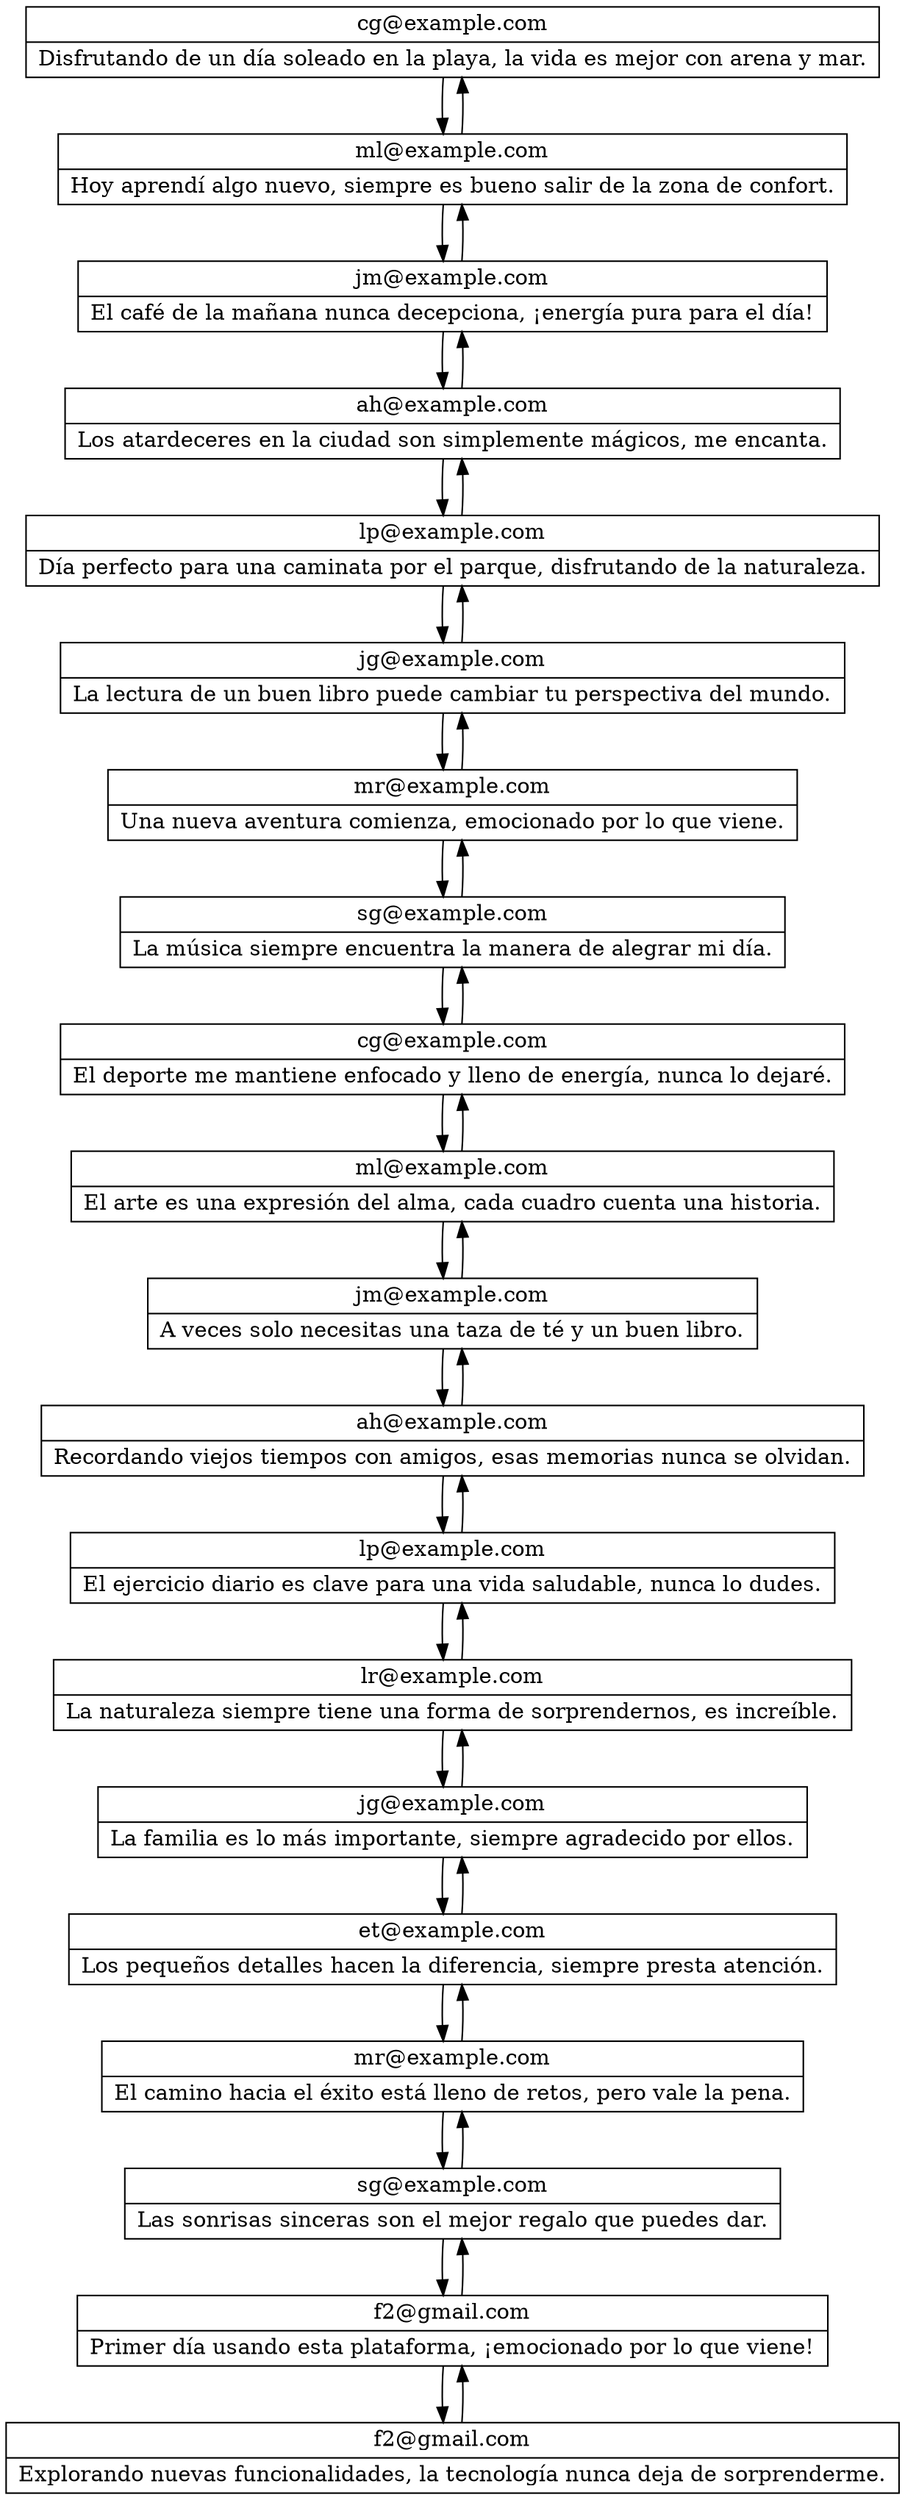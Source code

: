 digraph G {
  node [shape=record];
  nodo0 [label="{cg@example.com | Disfrutando de un día soleado en la playa, la vida es mejor con arena y mar.}"];
  nodo0 -> nodo1;
  nodo1 -> nodo0;
  nodo1 [label="{ml@example.com | Hoy aprendí algo nuevo, siempre es bueno salir de la zona de confort.}"];
  nodo1 -> nodo2;
  nodo2 -> nodo1;
  nodo2 [label="{jm@example.com | El café de la mañana nunca decepciona, ¡energía pura para el día!}"];
  nodo2 -> nodo3;
  nodo3 -> nodo2;
  nodo3 [label="{ah@example.com | Los atardeceres en la ciudad son simplemente mágicos, me encanta.}"];
  nodo3 -> nodo4;
  nodo4 -> nodo3;
  nodo4 [label="{lp@example.com | Día perfecto para una caminata por el parque, disfrutando de la naturaleza.}"];
  nodo4 -> nodo5;
  nodo5 -> nodo4;
  nodo5 [label="{jg@example.com | La lectura de un buen libro puede cambiar tu perspectiva del mundo.}"];
  nodo5 -> nodo6;
  nodo6 -> nodo5;
  nodo6 [label="{mr@example.com | Una nueva aventura comienza, emocionado por lo que viene.}"];
  nodo6 -> nodo7;
  nodo7 -> nodo6;
  nodo7 [label="{sg@example.com | La música siempre encuentra la manera de alegrar mi día.}"];
  nodo7 -> nodo8;
  nodo8 -> nodo7;
  nodo8 [label="{cg@example.com | El deporte me mantiene enfocado y lleno de energía, nunca lo dejaré.}"];
  nodo8 -> nodo9;
  nodo9 -> nodo8;
  nodo9 [label="{ml@example.com | El arte es una expresión del alma, cada cuadro cuenta una historia.}"];
  nodo9 -> nodo10;
  nodo10 -> nodo9;
  nodo10 [label="{jm@example.com | A veces solo necesitas una taza de té y un buen libro.}"];
  nodo10 -> nodo11;
  nodo11 -> nodo10;
  nodo11 [label="{ah@example.com | Recordando viejos tiempos con amigos, esas memorias nunca se olvidan.}"];
  nodo11 -> nodo12;
  nodo12 -> nodo11;
  nodo12 [label="{lp@example.com | El ejercicio diario es clave para una vida saludable, nunca lo dudes.}"];
  nodo12 -> nodo13;
  nodo13 -> nodo12;
  nodo13 [label="{lr@example.com | La naturaleza siempre tiene una forma de sorprendernos, es increíble.}"];
  nodo13 -> nodo14;
  nodo14 -> nodo13;
  nodo14 [label="{jg@example.com | La familia es lo más importante, siempre agradecido por ellos.}"];
  nodo14 -> nodo15;
  nodo15 -> nodo14;
  nodo15 [label="{et@example.com | Los pequeños detalles hacen la diferencia, siempre presta atención.}"];
  nodo15 -> nodo16;
  nodo16 -> nodo15;
  nodo16 [label="{mr@example.com | El camino hacia el éxito está lleno de retos, pero vale la pena.}"];
  nodo16 -> nodo17;
  nodo17 -> nodo16;
  nodo17 [label="{sg@example.com | Las sonrisas sinceras son el mejor regalo que puedes dar.}"];
  nodo17 -> nodo18;
  nodo18 -> nodo17;
  nodo18 [label="{f2@gmail.com | Primer día usando esta plataforma, ¡emocionado por lo que viene!}"];
  nodo18 -> nodo19;
  nodo19 -> nodo18;
  nodo19 [label="{f2@gmail.com | Explorando nuevas funcionalidades, la tecnología nunca deja de sorprenderme.}"];
}
